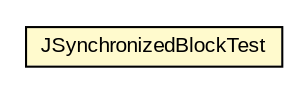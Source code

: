 #!/usr/local/bin/dot
#
# Class diagram 
# Generated by UMLGraph version 5.1 (http://www.umlgraph.org/)
#

digraph G {
	edge [fontname="arial",fontsize=10,labelfontname="arial",labelfontsize=10];
	node [fontname="arial",fontsize=10,shape=plaintext];
	nodesep=0.25;
	ranksep=0.5;
	// com.helger.jcodemodel.JSynchronizedBlockTest
	c283 [label=<<table title="com.helger.jcodemodel.JSynchronizedBlockTest" border="0" cellborder="1" cellspacing="0" cellpadding="2" port="p" bgcolor="lemonChiffon" href="./JSynchronizedBlockTest.html">
		<tr><td><table border="0" cellspacing="0" cellpadding="1">
<tr><td align="center" balign="center"> JSynchronizedBlockTest </td></tr>
		</table></td></tr>
		</table>>, fontname="arial", fontcolor="black", fontsize=10.0];
}

